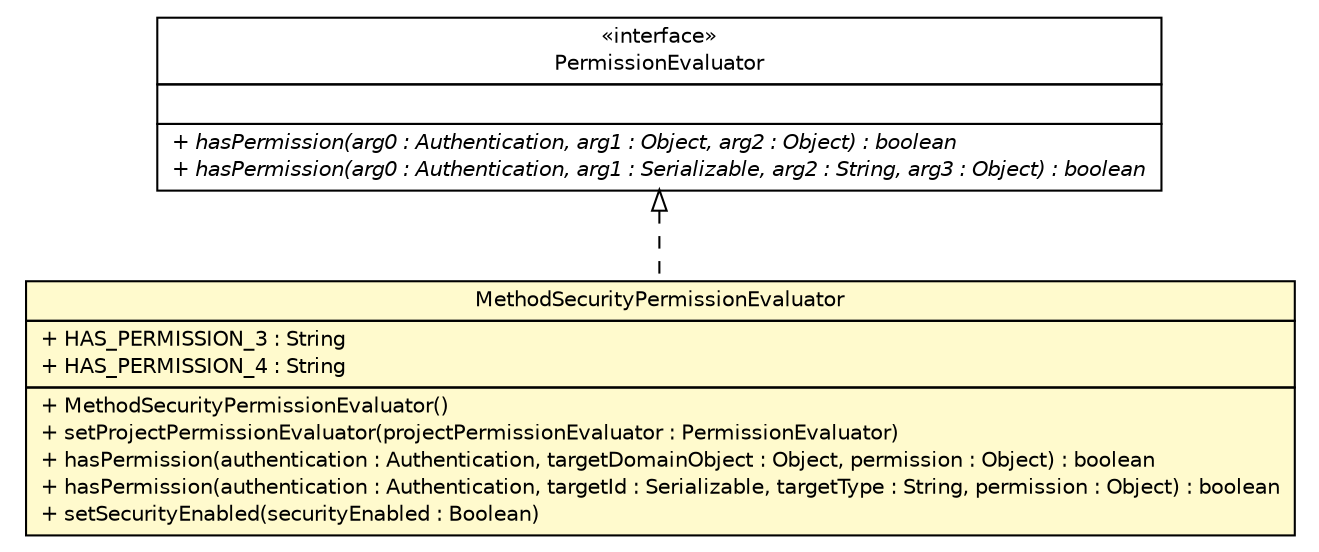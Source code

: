 #!/usr/local/bin/dot
#
# Class diagram 
# Generated by UMLGraph version R5_6-24-gf6e263 (http://www.umlgraph.org/)
#

digraph G {
	edge [fontname="Helvetica",fontsize=10,labelfontname="Helvetica",labelfontsize=10];
	node [fontname="Helvetica",fontsize=10,shape=plaintext];
	nodesep=0.25;
	ranksep=0.5;
	// com.yirendai.oss.lib.security.MethodSecurityPermissionEvaluator
	c2338 [label=<<table title="com.yirendai.oss.lib.security.MethodSecurityPermissionEvaluator" border="0" cellborder="1" cellspacing="0" cellpadding="2" port="p" bgcolor="lemonChiffon" href="./MethodSecurityPermissionEvaluator.html">
		<tr><td><table border="0" cellspacing="0" cellpadding="1">
<tr><td align="center" balign="center"> MethodSecurityPermissionEvaluator </td></tr>
		</table></td></tr>
		<tr><td><table border="0" cellspacing="0" cellpadding="1">
<tr><td align="left" balign="left"> + HAS_PERMISSION_3 : String </td></tr>
<tr><td align="left" balign="left"> + HAS_PERMISSION_4 : String </td></tr>
		</table></td></tr>
		<tr><td><table border="0" cellspacing="0" cellpadding="1">
<tr><td align="left" balign="left"> + MethodSecurityPermissionEvaluator() </td></tr>
<tr><td align="left" balign="left"> + setProjectPermissionEvaluator(projectPermissionEvaluator : PermissionEvaluator) </td></tr>
<tr><td align="left" balign="left"> + hasPermission(authentication : Authentication, targetDomainObject : Object, permission : Object) : boolean </td></tr>
<tr><td align="left" balign="left"> + hasPermission(authentication : Authentication, targetId : Serializable, targetType : String, permission : Object) : boolean </td></tr>
<tr><td align="left" balign="left"> + setSecurityEnabled(securityEnabled : Boolean) </td></tr>
		</table></td></tr>
		</table>>, URL="./MethodSecurityPermissionEvaluator.html", fontname="Helvetica", fontcolor="black", fontsize=10.0];
	//com.yirendai.oss.lib.security.MethodSecurityPermissionEvaluator implements org.springframework.security.access.PermissionEvaluator
	c2385:p -> c2338:p [dir=back,arrowtail=empty,style=dashed];
	// org.springframework.security.access.PermissionEvaluator
	c2385 [label=<<table title="org.springframework.security.access.PermissionEvaluator" border="0" cellborder="1" cellspacing="0" cellpadding="2" port="p" href="http://java.sun.com/j2se/1.4.2/docs/api/org/springframework/security/access/PermissionEvaluator.html">
		<tr><td><table border="0" cellspacing="0" cellpadding="1">
<tr><td align="center" balign="center"> &#171;interface&#187; </td></tr>
<tr><td align="center" balign="center"> PermissionEvaluator </td></tr>
		</table></td></tr>
		<tr><td><table border="0" cellspacing="0" cellpadding="1">
<tr><td align="left" balign="left">  </td></tr>
		</table></td></tr>
		<tr><td><table border="0" cellspacing="0" cellpadding="1">
<tr><td align="left" balign="left"><font face="Helvetica-Oblique" point-size="10.0"> + hasPermission(arg0 : Authentication, arg1 : Object, arg2 : Object) : boolean </font></td></tr>
<tr><td align="left" balign="left"><font face="Helvetica-Oblique" point-size="10.0"> + hasPermission(arg0 : Authentication, arg1 : Serializable, arg2 : String, arg3 : Object) : boolean </font></td></tr>
		</table></td></tr>
		</table>>, URL="http://java.sun.com/j2se/1.4.2/docs/api/org/springframework/security/access/PermissionEvaluator.html", fontname="Helvetica", fontcolor="black", fontsize=10.0];
}

